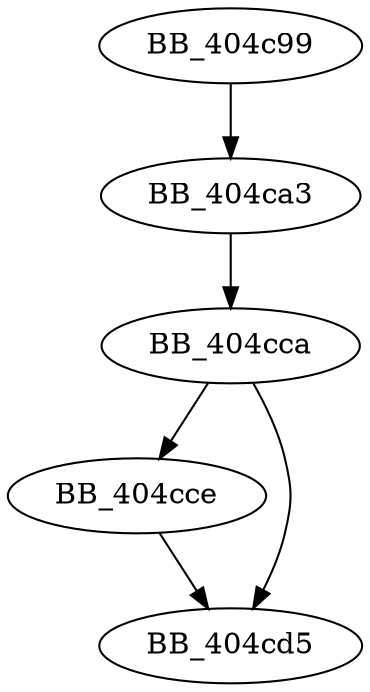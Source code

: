 DiGraph sub_404C99{
BB_404c99->BB_404ca3
BB_404ca3->BB_404cca
BB_404cca->BB_404cce
BB_404cca->BB_404cd5
BB_404cce->BB_404cd5
}

